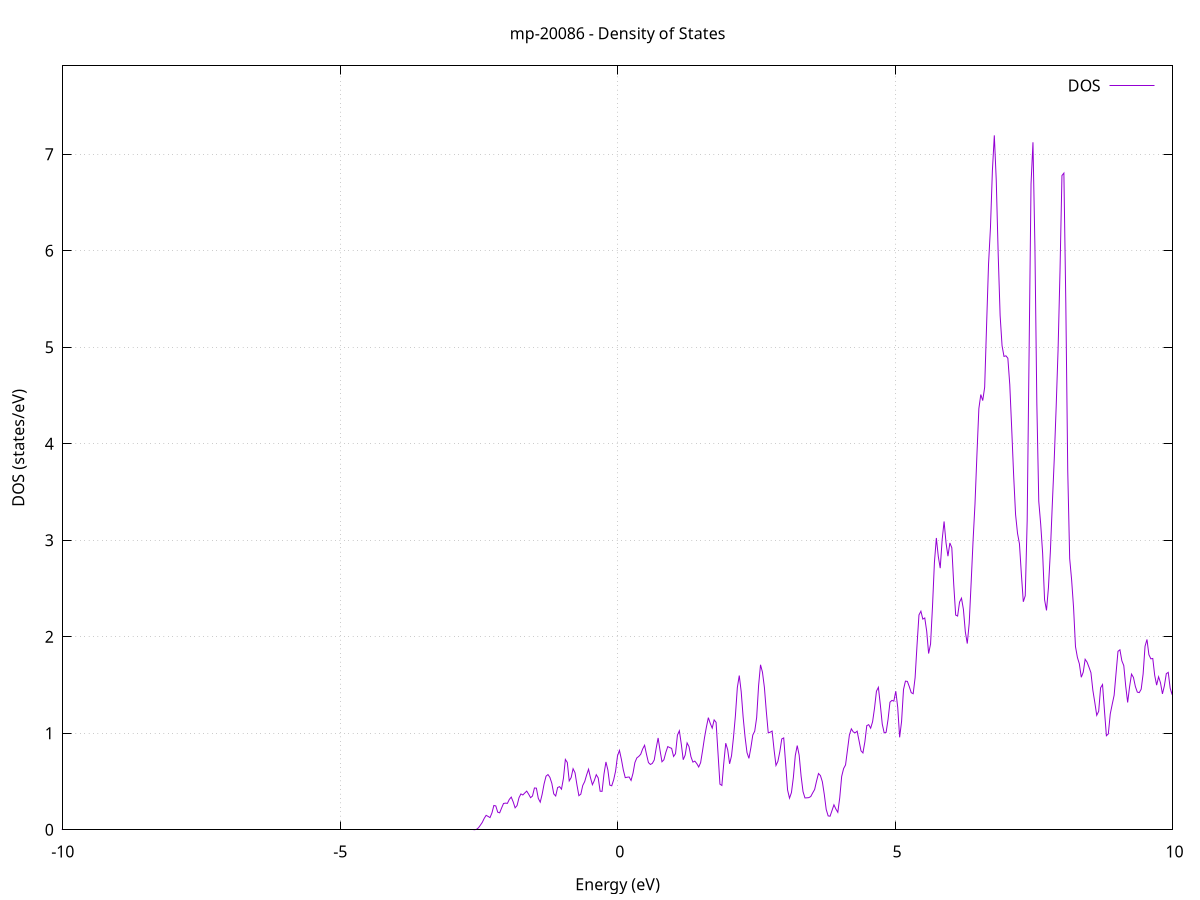 set title 'mp-20086 - Density of States'
set xlabel 'Energy (eV)'
set ylabel 'DOS (states/eV)'
set grid
set xrange [-10:10]
set yrange [0:7.915]
set xzeroaxis lt -1
set terminal png size 800,600
set output 'mp-20086_dos_gnuplot.png'
plot '-' using 1:2 with lines title 'DOS'
-43.150400 0.000000
-43.115600 0.000000
-43.080800 0.000000
-43.046000 0.000000
-43.011100 0.000000
-42.976300 0.000000
-42.941500 0.000000
-42.906700 0.000000
-42.871800 0.000000
-42.837000 0.000000
-42.802200 0.000000
-42.767400 0.000000
-42.732500 0.000000
-42.697700 0.000000
-42.662900 0.000000
-42.628100 0.000000
-42.593200 0.000000
-42.558400 0.000000
-42.523600 0.000000
-42.488800 0.000000
-42.453900 0.000000
-42.419100 0.000000
-42.384300 0.000000
-42.349500 0.000000
-42.314600 0.000000
-42.279800 0.000000
-42.245000 0.000000
-42.210100 0.000000
-42.175300 0.000000
-42.140500 0.000000
-42.105700 0.000000
-42.070800 0.000000
-42.036000 0.000000
-42.001200 0.000000
-41.966400 0.000000
-41.931500 0.000000
-41.896700 0.000000
-41.861900 0.000000
-41.827100 0.000000
-41.792200 0.000000
-41.757400 0.000000
-41.722600 0.000000
-41.687800 0.000000
-41.652900 0.000000
-41.618100 0.000000
-41.583300 0.000000
-41.548500 0.000000
-41.513600 0.000000
-41.478800 0.000000
-41.444000 0.000000
-41.409200 0.000000
-41.374300 0.000000
-41.339500 0.000000
-41.304700 0.000000
-41.269900 0.000000
-41.235000 0.000000
-41.200200 0.000000
-41.165400 0.000000
-41.130600 0.000000
-41.095700 0.000000
-41.060900 0.000000
-41.026100 0.000000
-40.991300 0.000000
-40.956400 0.000000
-40.921600 0.000000
-40.886800 0.000000
-40.852000 0.000000
-40.817100 0.000000
-40.782300 0.000000
-40.747500 0.000000
-40.712700 0.000000
-40.677800 0.000000
-40.643000 0.000000
-40.608200 0.000000
-40.573400 0.000000
-40.538500 0.000000
-40.503700 0.000000
-40.468900 0.000000
-40.434100 0.000000
-40.399200 0.000000
-40.364400 0.000000
-40.329600 0.000000
-40.294800 0.000000
-40.259900 0.000000
-40.225100 0.000000
-40.190300 0.000000
-40.155500 0.000000
-40.120600 0.003100
-40.085800 0.122700
-40.051000 1.975200
-40.016200 13.030000
-39.981300 35.615900
-39.946500 40.622700
-39.911700 19.460700
-39.876900 4.893600
-39.842000 4.645000
-39.807200 8.473500
-39.772400 9.640100
-39.737600 9.175500
-39.702700 9.553000
-39.667900 8.748100
-39.633100 4.850100
-39.598300 1.314000
-39.563400 0.157800
-39.528600 0.008000
-39.493800 0.000200
-39.459000 0.000000
-39.424100 0.000000
-39.389300 0.000000
-39.354500 0.000000
-39.319700 0.000000
-39.284800 0.000000
-39.250000 0.000000
-39.215200 0.000000
-39.180400 0.000000
-39.145500 0.000000
-39.110700 0.000000
-39.075900 0.000000
-39.041100 0.000000
-39.006200 0.000000
-38.971400 0.000000
-38.936600 0.000000
-38.901800 0.000000
-38.866900 0.000000
-38.832100 0.000000
-38.797300 0.000000
-38.762500 0.000000
-38.727600 0.000000
-38.692800 0.000000
-38.658000 0.000000
-38.623200 0.000000
-38.588300 0.000000
-38.553500 0.000000
-38.518700 0.000000
-38.483900 0.000000
-38.449000 0.000000
-38.414200 0.000000
-38.379400 0.000000
-38.344600 0.000000
-38.309700 0.000000
-38.274900 0.000000
-38.240100 0.000000
-38.205300 0.000000
-38.170400 0.000000
-38.135600 0.000000
-38.100800 0.000000
-38.066000 0.000000
-38.031100 0.000000
-37.996300 0.000000
-37.961500 0.000000
-37.926700 0.000000
-37.891800 0.000000
-37.857000 0.000000
-37.822200 0.000000
-37.787400 0.000000
-37.752500 0.000000
-37.717700 0.000000
-37.682900 0.000000
-37.648100 0.000000
-37.613200 0.000000
-37.578400 0.000000
-37.543600 0.000000
-37.508800 0.000000
-37.473900 0.000000
-37.439100 0.000000
-37.404300 0.000000
-37.369500 0.000000
-37.334600 0.000000
-37.299800 0.000000
-37.265000 0.000000
-37.230200 0.000000
-37.195300 0.000000
-37.160500 0.000000
-37.125700 0.000000
-37.090900 0.000000
-37.056000 0.000000
-37.021200 0.000000
-36.986400 0.000000
-36.951600 0.000000
-36.916700 0.000000
-36.881900 0.000000
-36.847100 0.000000
-36.812300 0.000000
-36.777400 0.000000
-36.742600 0.000000
-36.707800 0.000000
-36.673000 0.000000
-36.638100 0.000000
-36.603300 0.000000
-36.568500 0.000000
-36.533700 0.000000
-36.498800 0.000000
-36.464000 0.000000
-36.429200 0.000000
-36.394400 0.000000
-36.359500 0.000000
-36.324700 0.000000
-36.289900 0.000000
-36.255000 0.000000
-36.220200 0.000000
-36.185400 0.000000
-36.150600 0.000000
-36.115700 0.000000
-36.080900 0.000000
-36.046100 0.000000
-36.011300 0.000000
-35.976400 0.000000
-35.941600 0.000000
-35.906800 0.000000
-35.872000 0.000000
-35.837100 0.000000
-35.802300 0.000000
-35.767500 0.000000
-35.732700 0.000000
-35.697800 0.000000
-35.663000 0.000000
-35.628200 0.000000
-35.593400 0.000000
-35.558500 0.000000
-35.523700 0.000000
-35.488900 0.000000
-35.454100 0.000000
-35.419200 0.000000
-35.384400 0.000000
-35.349600 0.000000
-35.314800 0.000000
-35.279900 0.000000
-35.245100 0.000000
-35.210300 0.000000
-35.175500 0.000000
-35.140600 0.000000
-35.105800 0.000000
-35.071000 0.000000
-35.036200 0.000000
-35.001300 0.000000
-34.966500 0.000000
-34.931700 0.000000
-34.896900 0.000000
-34.862000 0.000000
-34.827200 0.000000
-34.792400 0.000000
-34.757600 0.000000
-34.722700 0.000000
-34.687900 0.000000
-34.653100 0.000000
-34.618300 0.000000
-34.583400 0.000000
-34.548600 0.000000
-34.513800 0.000000
-34.479000 0.000000
-34.444100 0.000000
-34.409300 0.000000
-34.374500 0.000000
-34.339700 0.000000
-34.304800 0.000000
-34.270000 0.000000
-34.235200 0.000000
-34.200400 0.000000
-34.165500 0.000000
-34.130700 0.000000
-34.095900 0.000000
-34.061100 0.000000
-34.026200 0.000000
-33.991400 0.000000
-33.956600 0.000000
-33.921800 0.000000
-33.886900 0.000000
-33.852100 0.000000
-33.817300 0.000000
-33.782500 0.000000
-33.747600 0.000000
-33.712800 0.000000
-33.678000 0.000000
-33.643200 0.000000
-33.608300 0.000000
-33.573500 0.000000
-33.538700 0.000000
-33.503900 0.000000
-33.469000 0.000000
-33.434200 0.000000
-33.399400 0.000000
-33.364600 0.000000
-33.329700 0.000000
-33.294900 0.000000
-33.260100 0.000000
-33.225300 0.000000
-33.190400 0.000000
-33.155600 0.000000
-33.120800 0.000000
-33.086000 0.000000
-33.051100 0.000000
-33.016300 0.000000
-32.981500 0.000000
-32.946700 0.000000
-32.911800 0.000000
-32.877000 0.000000
-32.842200 0.000000
-32.807400 0.000000
-32.772500 0.000000
-32.737700 0.000000
-32.702900 0.000000
-32.668100 0.000000
-32.633200 0.000000
-32.598400 0.000000
-32.563600 0.000000
-32.528800 0.000000
-32.493900 0.000000
-32.459100 0.000000
-32.424300 0.000000
-32.389500 0.000000
-32.354600 0.000000
-32.319800 0.000000
-32.285000 0.000000
-32.250200 0.000000
-32.215300 0.000000
-32.180500 0.000000
-32.145700 0.000000
-32.110900 0.000000
-32.076000 0.000000
-32.041200 0.000000
-32.006400 0.000000
-31.971600 0.000000
-31.936700 0.000000
-31.901900 0.000000
-31.867100 0.000000
-31.832300 0.000000
-31.797400 0.000000
-31.762600 0.000000
-31.727800 0.000000
-31.693000 0.000000
-31.658100 0.000000
-31.623300 0.000000
-31.588500 0.000000
-31.553700 0.000000
-31.518800 0.000000
-31.484000 0.000000
-31.449200 0.000000
-31.414400 0.000000
-31.379500 0.000000
-31.344700 0.000000
-31.309900 0.000000
-31.275100 0.000000
-31.240200 0.000000
-31.205400 0.000000
-31.170600 0.000000
-31.135800 0.000000
-31.100900 0.000000
-31.066100 0.000000
-31.031300 0.000000
-30.996500 0.000000
-30.961600 0.000000
-30.926800 0.000000
-30.892000 0.000000
-30.857200 0.000000
-30.822300 0.000000
-30.787500 0.000000
-30.752700 0.000000
-30.717900 0.000000
-30.683000 0.000000
-30.648200 0.000000
-30.613400 0.000000
-30.578600 0.000000
-30.543700 0.000000
-30.508900 0.000000
-30.474100 0.000000
-30.439300 0.000000
-30.404400 0.000000
-30.369600 0.000000
-30.334800 0.000000
-30.300000 0.000000
-30.265100 0.000000
-30.230300 0.000000
-30.195500 0.000000
-30.160600 0.000000
-30.125800 0.000000
-30.091000 0.000000
-30.056200 0.000000
-30.021300 0.000000
-29.986500 0.000000
-29.951700 0.000000
-29.916900 0.000000
-29.882000 0.000000
-29.847200 0.000000
-29.812400 0.000000
-29.777600 0.000000
-29.742700 0.000000
-29.707900 0.000000
-29.673100 0.000000
-29.638300 0.000000
-29.603400 0.000000
-29.568600 0.000000
-29.533800 0.000000
-29.499000 0.000000
-29.464100 0.000000
-29.429300 0.000000
-29.394500 0.000000
-29.359700 0.000000
-29.324800 0.000000
-29.290000 0.000000
-29.255200 0.000000
-29.220400 0.000000
-29.185500 0.000000
-29.150700 0.000000
-29.115900 0.000000
-29.081100 0.000000
-29.046200 0.000000
-29.011400 0.000000
-28.976600 0.000000
-28.941800 0.000000
-28.906900 0.000000
-28.872100 0.000000
-28.837300 0.000000
-28.802500 0.000000
-28.767600 0.000000
-28.732800 0.000000
-28.698000 0.000000
-28.663200 0.000000
-28.628300 0.000000
-28.593500 0.000000
-28.558700 0.000000
-28.523900 0.000000
-28.489000 0.000000
-28.454200 0.000000
-28.419400 0.000000
-28.384600 0.000000
-28.349700 0.000000
-28.314900 0.000000
-28.280100 0.000000
-28.245300 0.000000
-28.210400 0.000000
-28.175600 0.000000
-28.140800 0.000000
-28.106000 0.000000
-28.071100 0.000000
-28.036300 0.000000
-28.001500 0.000000
-27.966700 0.000000
-27.931800 0.000000
-27.897000 0.000000
-27.862200 0.000000
-27.827400 0.000000
-27.792500 0.000000
-27.757700 0.000000
-27.722900 0.000000
-27.688100 0.000000
-27.653200 0.000000
-27.618400 0.000000
-27.583600 0.000000
-27.548800 0.000000
-27.513900 0.000000
-27.479100 0.000000
-27.444300 0.000000
-27.409500 0.000000
-27.374600 0.000000
-27.339800 0.000000
-27.305000 0.000000
-27.270200 0.000000
-27.235300 0.000000
-27.200500 0.000000
-27.165700 0.000000
-27.130900 0.000000
-27.096000 0.000000
-27.061200 0.000000
-27.026400 0.000000
-26.991600 0.000000
-26.956700 0.000000
-26.921900 0.000000
-26.887100 0.000000
-26.852300 0.000000
-26.817400 0.000000
-26.782600 0.000000
-26.747800 0.000000
-26.713000 0.000000
-26.678100 0.000000
-26.643300 0.000000
-26.608500 0.000000
-26.573700 0.000000
-26.538800 0.000000
-26.504000 0.000000
-26.469200 0.000000
-26.434400 0.000000
-26.399500 0.000000
-26.364700 0.000000
-26.329900 0.000000
-26.295100 0.000000
-26.260200 0.000000
-26.225400 0.000000
-26.190600 0.000000
-26.155800 0.000000
-26.120900 0.000000
-26.086100 0.000000
-26.051300 0.000000
-26.016500 0.000000
-25.981600 0.000000
-25.946800 0.000000
-25.912000 0.000000
-25.877200 0.000000
-25.842300 0.000000
-25.807500 0.000000
-25.772700 0.000000
-25.737900 0.000000
-25.703000 0.000000
-25.668200 0.000000
-25.633400 0.000000
-25.598600 0.000000
-25.563700 0.000000
-25.528900 0.000000
-25.494100 0.000000
-25.459300 0.000000
-25.424400 0.000000
-25.389600 0.000000
-25.354800 0.000000
-25.320000 0.000000
-25.285100 0.000000
-25.250300 0.000000
-25.215500 0.000000
-25.180700 0.000000
-25.145800 0.000000
-25.111000 0.000000
-25.076200 0.000000
-25.041400 0.000000
-25.006500 0.000000
-24.971700 0.000000
-24.936900 0.000000
-24.902100 0.000000
-24.867200 0.000000
-24.832400 0.000000
-24.797600 0.000000
-24.762800 0.000000
-24.727900 0.000000
-24.693100 0.000000
-24.658300 0.000000
-24.623500 0.000000
-24.588600 0.000000
-24.553800 0.000000
-24.519000 0.000000
-24.484200 0.000000
-24.449300 0.000000
-24.414500 0.000000
-24.379700 0.000000
-24.344900 0.000000
-24.310000 0.000000
-24.275200 0.000000
-24.240400 0.000000
-24.205600 0.000000
-24.170700 0.000000
-24.135900 0.000000
-24.101100 0.000000
-24.066200 0.000000
-24.031400 0.000000
-23.996600 0.000000
-23.961800 0.000000
-23.926900 0.000000
-23.892100 0.000000
-23.857300 0.000000
-23.822500 0.000000
-23.787600 0.000000
-23.752800 0.000000
-23.718000 0.000000
-23.683200 0.000000
-23.648300 0.000000
-23.613500 0.000000
-23.578700 0.000000
-23.543900 0.000000
-23.509000 0.000000
-23.474200 0.000000
-23.439400 0.000000
-23.404600 0.000000
-23.369700 0.000000
-23.334900 0.000000
-23.300100 0.000000
-23.265300 0.000000
-23.230400 0.000000
-23.195600 0.000000
-23.160800 0.000000
-23.126000 0.000000
-23.091100 0.000000
-23.056300 0.000000
-23.021500 0.000000
-22.986700 0.000000
-22.951800 0.000000
-22.917000 0.000000
-22.882200 0.000000
-22.847400 0.000000
-22.812500 0.000000
-22.777700 0.000000
-22.742900 0.000000
-22.708100 0.000000
-22.673200 0.000000
-22.638400 0.000000
-22.603600 0.000000
-22.568800 0.000000
-22.533900 0.000000
-22.499100 0.000000
-22.464300 0.000000
-22.429500 0.000000
-22.394600 0.000000
-22.359800 0.000000
-22.325000 0.000000
-22.290200 0.000000
-22.255300 0.000000
-22.220500 0.000000
-22.185700 0.000000
-22.150900 0.000000
-22.116000 0.000000
-22.081200 0.000000
-22.046400 0.000000
-22.011600 0.000000
-21.976700 0.000000
-21.941900 0.000000
-21.907100 0.000000
-21.872300 0.000000
-21.837400 0.000000
-21.802600 0.000000
-21.767800 0.000000
-21.733000 0.000000
-21.698100 0.000000
-21.663300 0.000000
-21.628500 0.000000
-21.593700 0.000000
-21.558800 0.000000
-21.524000 0.000000
-21.489200 0.000000
-21.454400 0.000000
-21.419500 0.000000
-21.384700 0.000000
-21.349900 0.000000
-21.315100 0.000000
-21.280200 0.000000
-21.245400 0.000000
-21.210600 0.000000
-21.175800 0.000000
-21.140900 0.000000
-21.106100 0.000000
-21.071300 0.000000
-21.036500 0.000000
-21.001600 0.000000
-20.966800 0.000000
-20.932000 0.000000
-20.897200 0.000000
-20.862300 0.000000
-20.827500 0.000000
-20.792700 0.000000
-20.757900 0.000000
-20.723000 0.000000
-20.688200 0.000000
-20.653400 0.000000
-20.618600 0.000000
-20.583700 0.000000
-20.548900 0.000000
-20.514100 0.000000
-20.479300 0.000000
-20.444400 0.000000
-20.409600 0.000000
-20.374800 0.000000
-20.340000 0.000000
-20.305100 0.000000
-20.270300 0.000000
-20.235500 0.000000
-20.200700 0.000000
-20.165800 0.000000
-20.131000 0.000000
-20.096200 0.000000
-20.061400 0.000000
-20.026500 0.000000
-19.991700 0.000000
-19.956900 0.000000
-19.922100 0.000000
-19.887200 0.000000
-19.852400 0.000000
-19.817600 0.000000
-19.782800 0.000000
-19.747900 0.000000
-19.713100 0.000000
-19.678300 0.000000
-19.643500 0.000000
-19.608600 0.000000
-19.573800 0.000000
-19.539000 0.000000
-19.504200 0.000000
-19.469300 0.000000
-19.434500 0.000000
-19.399700 0.000000
-19.364900 0.000000
-19.330000 0.000000
-19.295200 0.000000
-19.260400 0.000000
-19.225600 0.000000
-19.190700 0.000000
-19.155900 0.000000
-19.121100 0.000000
-19.086300 0.000000
-19.051400 0.000000
-19.016600 0.000000
-18.981800 0.000000
-18.947000 0.000000
-18.912100 0.000000
-18.877300 0.000000
-18.842500 0.000000
-18.807700 0.000000
-18.772800 0.000000
-18.738000 0.000000
-18.703200 0.000000
-18.668400 0.000000
-18.633500 0.000000
-18.598700 0.000000
-18.563900 0.000000
-18.529100 0.000000
-18.494200 0.000000
-18.459400 0.000000
-18.424600 0.000000
-18.389800 0.000000
-18.354900 0.000000
-18.320100 0.000000
-18.285300 0.000000
-18.250500 0.000000
-18.215600 0.000000
-18.180800 0.000000
-18.146000 0.000000
-18.111200 0.000000
-18.076300 0.000000
-18.041500 0.000000
-18.006700 0.000000
-17.971800 0.000000
-17.937000 0.000000
-17.902200 0.000000
-17.867400 0.000000
-17.832500 0.000000
-17.797700 0.000000
-17.762900 0.000000
-17.728100 0.000000
-17.693200 0.000000
-17.658400 0.000000
-17.623600 0.000000
-17.588800 0.000000
-17.553900 0.000000
-17.519100 0.000000
-17.484300 0.000000
-17.449500 0.000000
-17.414600 0.000000
-17.379800 0.000000
-17.345000 0.000000
-17.310200 0.000000
-17.275300 0.000000
-17.240500 0.000000
-17.205700 0.000000
-17.170900 0.000000
-17.136000 0.000000
-17.101200 0.000000
-17.066400 0.000000
-17.031600 0.000000
-16.996700 0.000000
-16.961900 0.000000
-16.927100 0.000000
-16.892300 0.000000
-16.857400 0.000000
-16.822600 0.000000
-16.787800 0.000000
-16.753000 0.000000
-16.718100 0.000000
-16.683300 0.000000
-16.648500 0.000000
-16.613700 0.000000
-16.578800 0.000000
-16.544000 0.000000
-16.509200 0.000000
-16.474400 0.000000
-16.439500 0.000000
-16.404700 0.000000
-16.369900 0.000000
-16.335100 0.000000
-16.300200 0.000000
-16.265400 0.000000
-16.230600 0.000000
-16.195800 0.000000
-16.160900 0.000000
-16.126100 0.000000
-16.091300 0.000000
-16.056500 0.000000
-16.021600 0.000000
-15.986800 0.000000
-15.952000 0.000000
-15.917200 0.000000
-15.882300 0.000000
-15.847500 0.000000
-15.812700 0.000000
-15.777900 0.000000
-15.743000 0.000000
-15.708200 0.000000
-15.673400 0.000000
-15.638600 0.000000
-15.603700 0.000000
-15.568900 0.000000
-15.534100 0.000000
-15.499300 0.000000
-15.464400 0.000000
-15.429600 0.000000
-15.394800 0.000000
-15.360000 0.000000
-15.325100 0.000000
-15.290300 0.000000
-15.255500 0.000000
-15.220700 0.000000
-15.185800 0.000000
-15.151000 0.000000
-15.116200 0.000000
-15.081400 0.000000
-15.046500 0.000000
-15.011700 0.000000
-14.976900 0.000000
-14.942100 0.000000
-14.907200 0.000000
-14.872400 0.000000
-14.837600 0.000000
-14.802800 0.000000
-14.767900 0.000000
-14.733100 0.000000
-14.698300 0.000000
-14.663500 0.000000
-14.628600 0.000000
-14.593800 0.000000
-14.559000 0.000000
-14.524200 0.000000
-14.489300 0.000000
-14.454500 0.000000
-14.419700 0.000000
-14.384900 0.000000
-14.350000 0.000000
-14.315200 0.000000
-14.280400 0.000000
-14.245600 0.000000
-14.210700 0.000000
-14.175900 0.000000
-14.141100 0.000000
-14.106300 0.000000
-14.071400 0.000000
-14.036600 0.000000
-14.001800 0.000000
-13.967000 0.000000
-13.932100 0.000000
-13.897300 0.000000
-13.862500 0.000000
-13.827700 0.000000
-13.792800 0.000000
-13.758000 0.000000
-13.723200 0.000000
-13.688400 0.000000
-13.653500 0.000000
-13.618700 0.000000
-13.583900 0.000000
-13.549100 0.000000
-13.514200 0.000000
-13.479400 0.000000
-13.444600 0.000000
-13.409800 0.000000
-13.374900 0.000000
-13.340100 0.000000
-13.305300 0.000000
-13.270500 0.000000
-13.235600 0.000000
-13.200800 0.000000
-13.166000 0.000000
-13.131200 0.000000
-13.096300 0.000000
-13.061500 0.000000
-13.026700 0.000000
-12.991900 0.000000
-12.957000 0.000000
-12.922200 0.000000
-12.887400 0.000000
-12.852600 0.000000
-12.817700 0.000000
-12.782900 0.000100
-12.748100 0.005300
-12.713300 0.151700
-12.678400 1.845200
-12.643600 10.003900
-12.608800 26.062800
-12.574000 38.008700
-12.539100 42.060100
-12.504300 49.826600
-12.469500 62.195600
-12.434700 72.837100
-12.399800 83.235900
-12.365000 85.025700
-12.330200 63.961900
-12.295400 30.268200
-12.260500 7.791000
-12.225700 0.963800
-12.190900 0.052800
-12.156100 0.001200
-12.121200 0.000000
-12.086400 0.000000
-12.051600 0.000000
-12.016800 0.000000
-11.981900 0.000000
-11.947100 0.000000
-11.912300 0.000000
-11.877400 0.000000
-11.842600 0.000000
-11.807800 0.000000
-11.773000 0.000000
-11.738100 0.000000
-11.703300 0.000000
-11.668500 0.000000
-11.633700 0.000000
-11.598800 0.000000
-11.564000 0.000000
-11.529200 0.000000
-11.494400 0.000000
-11.459500 0.000000
-11.424700 0.000000
-11.389900 0.000000
-11.355100 0.000000
-11.320200 0.000000
-11.285400 0.000000
-11.250600 0.000000
-11.215800 0.000000
-11.180900 0.000000
-11.146100 0.000000
-11.111300 0.000000
-11.076500 0.000000
-11.041600 0.000000
-11.006800 0.000000
-10.972000 0.000000
-10.937200 0.000000
-10.902300 0.000000
-10.867500 0.000000
-10.832700 0.000000
-10.797900 0.000000
-10.763000 0.000000
-10.728200 0.000000
-10.693400 0.000000
-10.658600 0.000000
-10.623700 0.000000
-10.588900 0.000000
-10.554100 0.000000
-10.519300 0.000000
-10.484400 0.000000
-10.449600 0.000000
-10.414800 0.000000
-10.380000 0.000000
-10.345100 0.000000
-10.310300 0.000000
-10.275500 0.000000
-10.240700 0.000000
-10.205800 0.000000
-10.171000 0.000000
-10.136200 0.000000
-10.101400 0.000000
-10.066500 0.000000
-10.031700 0.000000
-9.996900 0.000000
-9.962100 0.000000
-9.927200 0.000000
-9.892400 0.000000
-9.857600 0.000000
-9.822800 0.000000
-9.787900 0.000000
-9.753100 0.000000
-9.718300 0.000000
-9.683500 0.000000
-9.648600 0.000000
-9.613800 0.000000
-9.579000 0.000000
-9.544200 0.000000
-9.509300 0.000000
-9.474500 0.000000
-9.439700 0.000000
-9.404900 0.000000
-9.370000 0.000000
-9.335200 0.000000
-9.300400 0.000000
-9.265600 0.000000
-9.230700 0.000000
-9.195900 0.000000
-9.161100 0.000000
-9.126300 0.000000
-9.091400 0.000000
-9.056600 0.000000
-9.021800 0.000000
-8.987000 0.000000
-8.952100 0.000000
-8.917300 0.000000
-8.882500 0.000000
-8.847700 0.000000
-8.812800 0.000000
-8.778000 0.000000
-8.743200 0.000000
-8.708400 0.000000
-8.673500 0.000000
-8.638700 0.000000
-8.603900 0.000000
-8.569100 0.000000
-8.534200 0.000000
-8.499400 0.000000
-8.464600 0.000000
-8.429800 0.000000
-8.394900 0.000000
-8.360100 0.000000
-8.325300 0.000000
-8.290500 0.000000
-8.255600 0.000000
-8.220800 0.000000
-8.186000 0.000000
-8.151200 0.000000
-8.116300 0.000000
-8.081500 0.000000
-8.046700 0.000000
-8.011900 0.000000
-7.977000 0.000000
-7.942200 0.000000
-7.907400 0.000000
-7.872600 0.000000
-7.837700 0.000000
-7.802900 0.000000
-7.768100 0.000000
-7.733300 0.000000
-7.698400 0.000000
-7.663600 0.000000
-7.628800 0.000000
-7.594000 0.000000
-7.559100 0.000000
-7.524300 0.000000
-7.489500 0.000000
-7.454700 0.000000
-7.419800 0.000000
-7.385000 0.000000
-7.350200 0.000000
-7.315400 0.000000
-7.280500 0.000000
-7.245700 0.000000
-7.210900 0.000000
-7.176100 0.000000
-7.141200 0.000000
-7.106400 0.000000
-7.071600 0.000000
-7.036800 0.000000
-7.001900 0.000000
-6.967100 0.000000
-6.932300 0.000000
-6.897500 0.000000
-6.862600 0.000000
-6.827800 0.000000
-6.793000 0.000000
-6.758200 0.000000
-6.723300 0.000000
-6.688500 0.000000
-6.653700 0.000000
-6.618900 0.000000
-6.584000 0.000000
-6.549200 0.000000
-6.514400 0.000000
-6.479600 0.000000
-6.444700 0.000000
-6.409900 0.000000
-6.375100 0.000000
-6.340300 0.000000
-6.305400 0.000000
-6.270600 0.000000
-6.235800 0.000000
-6.201000 0.000000
-6.166100 0.000000
-6.131300 0.000000
-6.096500 0.000000
-6.061700 0.000000
-6.026800 0.000000
-5.992000 0.000000
-5.957200 0.000000
-5.922400 0.000000
-5.887500 0.000000
-5.852700 0.000000
-5.817900 0.000000
-5.783000 0.000000
-5.748200 0.000000
-5.713400 0.000000
-5.678600 0.000000
-5.643700 0.000000
-5.608900 0.000000
-5.574100 0.000000
-5.539300 0.000000
-5.504400 0.000000
-5.469600 0.000000
-5.434800 0.000000
-5.400000 0.000000
-5.365100 0.000000
-5.330300 0.000000
-5.295500 0.000000
-5.260700 0.000000
-5.225800 0.000000
-5.191000 0.000000
-5.156200 0.000000
-5.121400 0.000000
-5.086500 0.000000
-5.051700 0.000000
-5.016900 0.000000
-4.982100 0.000000
-4.947200 0.000000
-4.912400 0.000000
-4.877600 0.000000
-4.842800 0.000000
-4.807900 0.000000
-4.773100 0.000000
-4.738300 0.000000
-4.703500 0.000000
-4.668600 0.000000
-4.633800 0.000000
-4.599000 0.000000
-4.564200 0.000000
-4.529300 0.000000
-4.494500 0.000000
-4.459700 0.000000
-4.424900 0.000000
-4.390000 0.000000
-4.355200 0.000000
-4.320400 0.000000
-4.285600 0.000000
-4.250700 0.000000
-4.215900 0.000000
-4.181100 0.000000
-4.146300 0.000000
-4.111400 0.000000
-4.076600 0.000000
-4.041800 0.000000
-4.007000 0.000000
-3.972100 0.000000
-3.937300 0.000000
-3.902500 0.000000
-3.867700 0.000000
-3.832800 0.000000
-3.798000 0.000000
-3.763200 0.000000
-3.728400 0.000000
-3.693500 0.000000
-3.658700 0.000000
-3.623900 0.000000
-3.589100 0.000000
-3.554200 0.000000
-3.519400 0.000000
-3.484600 0.000000
-3.449800 0.000000
-3.414900 0.000000
-3.380100 0.000000
-3.345300 0.000000
-3.310500 0.000000
-3.275600 0.000000
-3.240800 0.000000
-3.206000 0.000000
-3.171200 0.000000
-3.136300 0.000000
-3.101500 0.000000
-3.066700 0.000000
-3.031900 0.000000
-2.997000 0.000000
-2.962200 0.000000
-2.927400 0.000000
-2.892600 0.000000
-2.857700 0.000000
-2.822900 0.000000
-2.788100 0.000000
-2.753300 0.000000
-2.718400 0.000000
-2.683600 0.000000
-2.648800 0.000000
-2.614000 0.000000
-2.579100 0.000400
-2.544300 0.004100
-2.509500 0.020000
-2.474700 0.047000
-2.439800 0.076400
-2.405000 0.118000
-2.370200 0.149600
-2.335400 0.138600
-2.300500 0.126400
-2.265700 0.174300
-2.230900 0.251700
-2.196100 0.247200
-2.161200 0.182000
-2.126400 0.175600
-2.091600 0.225500
-2.056800 0.272400
-2.021900 0.276200
-1.987100 0.273600
-1.952300 0.314700
-1.917500 0.338500
-1.882600 0.288800
-1.847800 0.227400
-1.813000 0.251000
-1.778200 0.332000
-1.743300 0.371400
-1.708500 0.360700
-1.673700 0.381300
-1.638900 0.400700
-1.604000 0.368800
-1.569200 0.332600
-1.534400 0.350000
-1.499600 0.433200
-1.464700 0.431300
-1.429900 0.325000
-1.395100 0.286000
-1.360300 0.368600
-1.325400 0.476200
-1.290600 0.555400
-1.255800 0.572100
-1.221000 0.543200
-1.186100 0.481100
-1.151300 0.371700
-1.116500 0.350000
-1.081700 0.437900
-1.046800 0.446800
-1.012000 0.421000
-0.977200 0.532400
-0.942400 0.728900
-0.907500 0.697700
-0.872700 0.506700
-0.837900 0.540700
-0.803100 0.632600
-0.768200 0.590800
-0.733400 0.464500
-0.698600 0.353500
-0.663800 0.368700
-0.628900 0.459100
-0.594100 0.498900
-0.559300 0.567700
-0.524500 0.627500
-0.489600 0.539900
-0.454800 0.466900
-0.420000 0.511100
-0.385200 0.570600
-0.350300 0.537200
-0.315500 0.399500
-0.280700 0.398100
-0.245900 0.578300
-0.211000 0.702900
-0.176200 0.619800
-0.141400 0.462900
-0.106600 0.455600
-0.071700 0.517400
-0.036900 0.609400
-0.002100 0.766700
0.032700 0.822200
0.067600 0.729600
0.102400 0.619400
0.137200 0.540000
0.172100 0.544400
0.206900 0.546900
0.241700 0.511000
0.276500 0.584800
0.311400 0.697000
0.346200 0.744900
0.381000 0.760100
0.415800 0.782600
0.450700 0.837200
0.485500 0.875700
0.520300 0.780900
0.555100 0.696100
0.590000 0.676700
0.624800 0.687700
0.659600 0.723400
0.694400 0.845300
0.729300 0.951700
0.764100 0.821900
0.798900 0.704600
0.833700 0.725500
0.868600 0.802000
0.903400 0.861900
0.938200 0.851900
0.973000 0.843600
1.007900 0.759500
1.042700 0.787900
1.077500 0.981200
1.112300 1.026000
1.147200 0.887000
1.182000 0.725800
1.216800 0.773700
1.251600 0.899600
1.286500 0.861000
1.321300 0.757000
1.356100 0.701300
1.390900 0.711300
1.425800 0.686200
1.460600 0.650600
1.495400 0.695000
1.530200 0.819000
1.565100 0.953100
1.599900 1.065300
1.634700 1.161900
1.669500 1.101800
1.704400 1.053500
1.739200 1.138400
1.774000 1.113000
1.808800 0.794300
1.843700 0.472400
1.878500 0.459200
1.913300 0.692900
1.948100 0.897400
1.983000 0.829700
2.017800 0.683300
2.052600 0.766800
2.087400 0.956500
2.122300 1.181400
2.157100 1.473400
2.191900 1.598400
2.226700 1.431100
2.261600 1.168400
2.296400 0.961100
2.331200 0.799900
2.366000 0.739900
2.400900 0.849600
2.435700 0.981500
2.470500 1.021700
2.505300 1.162000
2.540200 1.492900
2.575000 1.709600
2.609800 1.633100
2.644600 1.476400
2.679500 1.226000
2.714300 1.003700
2.749100 1.011200
2.783900 1.022800
2.818800 0.830900
2.853600 0.666600
2.888400 0.709500
2.923200 0.810600
2.958100 0.941300
2.992900 0.951800
3.027700 0.687100
3.062500 0.413000
3.097400 0.327400
3.132200 0.385300
3.167000 0.542700
3.201800 0.769100
3.236700 0.872300
3.271500 0.772800
3.306300 0.556200
3.341100 0.395300
3.376000 0.330000
3.410800 0.331000
3.445600 0.333100
3.480400 0.344400
3.515300 0.382300
3.550100 0.417000
3.584900 0.505100
3.619700 0.582900
3.654600 0.561700
3.689400 0.497600
3.724200 0.366700
3.759000 0.210500
3.793900 0.143800
3.828700 0.140600
3.863500 0.199400
3.898300 0.258700
3.933200 0.215100
3.968000 0.181000
4.002800 0.331400
4.037600 0.553100
4.072500 0.634400
4.107300 0.671600
4.142100 0.826800
4.176900 0.983000
4.211800 1.045800
4.246600 1.013800
4.281400 1.004400
4.316200 1.021600
4.351100 0.921200
4.385900 0.818100
4.420700 0.796200
4.455500 0.910700
4.490400 1.079300
4.525200 1.089100
4.560000 1.052500
4.594800 1.119600
4.629700 1.260700
4.664500 1.435900
4.699300 1.475900
4.734100 1.296000
4.769000 1.095600
4.803800 1.003800
4.838600 1.009700
4.873400 1.143500
4.908300 1.322000
4.943100 1.340400
4.977900 1.333300
5.012700 1.436000
5.047600 1.269800
5.082400 0.957900
5.117200 1.122400
5.152000 1.453800
5.186900 1.540200
5.221700 1.537400
5.256500 1.483100
5.291300 1.420600
5.326200 1.409700
5.361000 1.575900
5.395800 1.914500
5.430600 2.225800
5.465500 2.264600
5.500300 2.182800
5.535100 2.194700
5.569900 2.057800
5.604800 1.826200
5.639600 1.924600
5.674400 2.311500
5.709200 2.771000
5.744100 3.023500
5.778900 2.832200
5.813700 2.710800
5.848500 3.004700
5.883400 3.194400
5.918200 2.973900
5.953000 2.834400
5.987800 2.971800
6.022700 2.921900
6.057500 2.538900
6.092300 2.224500
6.127100 2.214400
6.162000 2.359200
6.196800 2.399900
6.231600 2.284100
6.266500 2.050200
6.301300 1.929400
6.336100 2.140000
6.370900 2.558400
6.405800 2.995200
6.440600 3.377600
6.475400 3.886900
6.510200 4.364400
6.545100 4.509400
6.579900 4.446900
6.614700 4.585200
6.649500 5.229000
6.684400 5.859800
6.719200 6.239500
6.754000 6.828600
6.788800 7.195200
6.823700 6.729400
6.858500 5.963500
6.893300 5.328500
6.928100 5.016100
6.963000 4.904700
6.997800 4.910800
7.032600 4.885800
7.067400 4.611200
7.102300 4.152600
7.137100 3.672200
7.171900 3.266000
7.206700 3.072100
7.241600 2.963100
7.276400 2.647500
7.311200 2.362400
7.346000 2.424400
7.380900 3.204300
7.415700 4.957900
7.450500 6.691700
7.485300 7.123200
7.520200 6.046300
7.555000 4.415500
7.589800 3.403000
7.624600 3.165900
7.659500 2.865300
7.694300 2.384300
7.729100 2.273000
7.763900 2.507100
7.798800 2.879900
7.833600 3.367700
7.868400 3.834500
7.903200 4.378500
7.938100 4.980600
7.972900 5.796400
8.007700 6.778700
8.042500 6.804100
8.077400 5.447900
8.112200 3.715800
8.147000 2.810300
8.181800 2.590400
8.216700 2.303700
8.251500 1.898600
8.286300 1.785500
8.321100 1.719600
8.356000 1.580100
8.390800 1.632400
8.425600 1.766600
8.460400 1.736800
8.495300 1.684500
8.530100 1.627500
8.564900 1.444600
8.599700 1.319300
8.634600 1.185800
8.669400 1.226900
8.704200 1.471500
8.739000 1.504600
8.773900 1.233300
8.808700 0.974400
8.843500 0.993500
8.878300 1.199700
8.913200 1.299300
8.948000 1.393500
8.982800 1.623500
9.017600 1.849100
9.052500 1.864800
9.087300 1.750900
9.122100 1.700800
9.156900 1.487800
9.191800 1.319300
9.226600 1.482400
9.261400 1.613000
9.296200 1.578500
9.331100 1.484000
9.365900 1.426300
9.400700 1.421100
9.435500 1.456400
9.470400 1.613800
9.505200 1.901300
9.540000 1.972100
9.574800 1.813800
9.609700 1.771300
9.644500 1.775000
9.679300 1.600400
9.714100 1.498400
9.749000 1.585100
9.783800 1.522500
9.818600 1.408100
9.853400 1.490800
9.888300 1.617400
9.923100 1.631000
9.957900 1.468000
9.992700 1.400100
10.027600 1.593300
10.062400 1.728500
10.097200 1.624700
10.132000 1.395700
10.166900 1.211700
10.201700 1.099400
10.236500 1.129600
10.271300 1.177800
10.306200 1.201500
10.341000 1.376700
10.375800 1.410500
10.410600 1.287500
10.445500 1.320500
10.480300 1.321700
10.515100 1.197300
10.549900 1.155400
10.584800 1.253800
10.619600 1.271400
10.654400 1.188300
10.689200 1.279600
10.724100 1.477000
10.758900 1.643100
10.793700 1.985500
10.828500 1.947500
10.863400 1.407500
10.898200 1.145700
10.933000 1.264400
10.967800 1.370200
11.002700 1.314800
11.037500 1.285300
11.072300 1.337500
11.107100 1.334000
11.142000 1.063000
11.176800 0.754000
11.211600 0.819000
11.246400 1.180200
11.281300 1.372200
11.316100 1.346500
11.350900 1.337400
11.385700 1.430100
11.420600 1.676700
11.455400 1.822400
11.490200 1.779800
11.525000 1.656300
11.559900 1.425700
11.594700 1.228300
11.629500 1.129700
11.664300 1.191800
11.699200 1.333400
11.734000 1.594700
11.768800 1.949100
11.803600 1.959600
11.838500 1.936200
11.873300 2.037200
11.908100 1.983200
11.942900 1.814000
11.977800 1.670900
12.012600 1.535100
12.047400 1.469800
12.082200 1.444500
12.117100 1.439900
12.151900 1.459900
12.186700 1.483400
12.221500 1.516600
12.256400 1.420200
12.291200 1.165800
12.326000 1.062700
12.360900 1.251300
12.395700 1.449900
12.430500 1.496300
12.465300 1.463500
12.500200 1.352200
12.535000 1.441800
12.569800 1.672000
12.604600 1.618700
12.639500 1.477100
12.674300 1.747700
12.709100 2.195700
12.743900 2.227700
12.778800 1.808800
12.813600 1.380600
12.848400 1.292800
12.883200 1.511900
12.918100 1.747000
12.952900 1.789100
12.987700 1.822600
13.022500 1.913500
13.057400 1.952300
13.092200 1.892700
13.127000 1.705600
13.161800 1.445700
13.196700 1.389800
13.231500 1.589400
13.266300 1.728400
13.301100 1.586900
13.336000 1.412900
13.370800 1.634200
13.405600 1.988900
13.440400 2.057100
13.475300 1.814200
13.510100 1.611000
13.544900 1.742100
13.579700 1.964900
13.614600 2.068000
13.649400 2.053900
13.684200 1.935800
13.719000 1.896000
13.753900 1.846700
13.788700 1.806800
13.823500 1.783900
13.858300 1.706600
13.893200 1.673700
13.928000 1.647500
13.962800 1.636100
13.997600 1.693400
14.032500 1.846800
14.067300 2.021300
14.102100 1.995000
14.136900 1.792600
14.171800 1.532800
14.206600 1.464200
14.241400 1.591100
14.276200 1.602800
14.311100 1.613400
14.345900 1.768900
14.380700 1.735500
14.415500 1.490800
14.450400 1.535300
14.485200 1.929300
14.520000 2.182800
14.554800 2.251100
14.589700 2.178400
14.624500 2.003300
14.659300 1.785800
14.694100 1.707200
14.729000 1.863400
14.763800 1.893000
14.798600 1.627500
14.833400 1.355600
14.868300 1.342900
14.903100 1.591900
14.937900 1.738900
14.972700 1.583400
15.007600 1.450600
15.042400 1.406700
15.077200 1.355700
15.112000 1.418400
15.146900 1.527500
15.181700 1.487300
15.216500 1.331100
15.251300 1.307300
15.286200 1.294100
15.321000 1.215500
15.355800 1.392700
15.390600 1.364600
15.425500 0.935300
15.460300 0.759600
15.495100 0.874200
15.529900 0.968600
15.564800 0.951800
15.599600 1.019000
15.634400 1.173000
15.669200 1.149100
15.704100 1.011200
15.738900 0.892500
15.773700 0.749300
15.808500 0.547200
15.843400 0.562500
15.878200 0.854600
15.913000 1.071200
15.947800 1.171100
15.982700 1.165200
16.017500 1.027200
16.052300 0.879100
16.087100 0.777300
16.122000 0.760400
16.156800 0.787100
16.191600 0.704700
16.226400 0.609000
16.261300 0.552900
16.296100 0.523000
16.330900 0.655100
16.365700 0.865300
16.400600 1.105400
16.435400 1.280800
16.470200 1.088700
16.505000 0.752900
16.539900 0.658000
16.574700 0.710100
16.609500 0.700200
16.644300 0.620900
16.679200 0.653300
16.714000 0.930600
16.748800 1.253700
16.783600 1.321100
16.818500 1.234800
16.853300 1.225900
16.888100 1.336400
16.922900 1.477300
16.957800 1.708800
16.992600 1.861600
17.027400 1.845000
17.062200 2.068700
17.097100 2.265600
17.131900 2.039700
17.166700 1.932700
17.201500 1.807800
17.236400 1.558700
17.271200 1.611900
17.306000 1.800400
17.340800 1.871200
17.375700 2.021700
17.410500 2.362300
17.445300 2.444600
17.480100 2.121800
17.515000 1.686800
17.549800 1.419000
17.584600 1.610700
17.619400 2.115900
17.654300 2.317200
17.689100 2.206900
17.723900 1.883800
17.758700 1.434900
17.793600 1.457600
17.828400 1.807000
17.863200 1.921400
17.898000 1.906800
17.932900 1.851200
17.967700 1.636000
18.002500 1.460700
18.037300 1.555000
18.072200 1.795100
18.107000 1.857900
18.141800 1.847400
18.176600 1.798400
18.211500 1.583900
18.246300 1.480800
18.281100 1.504900
18.315900 1.523500
18.350800 1.542100
18.385600 1.704100
18.420400 1.867700
18.455300 1.858100
18.490100 1.825900
18.524900 1.763500
18.559700 1.526300
18.594600 1.512600
18.629400 1.750900
18.664200 1.762500
18.699000 1.700400
18.733900 1.765500
18.768700 1.753600
18.803500 1.432600
18.838300 1.179800
18.873200 1.453900
18.908000 1.908300
18.942800 1.862200
18.977600 1.558300
19.012500 1.649000
19.047300 1.819300
19.082100 1.756500
19.116900 1.789600
19.151800 1.921400
19.186600 1.987800
19.221400 1.959000
19.256200 1.821100
19.291100 1.759400
19.325900 1.765700
19.360700 1.790100
19.395500 1.888500
19.430400 2.018400
19.465200 1.990300
19.500000 1.668300
19.534800 1.336500
19.569700 1.406000
19.604500 1.699200
19.639300 1.895700
19.674100 1.923200
19.709000 1.810600
19.743800 1.802200
19.778600 1.892600
19.813400 1.924300
19.848300 2.051900
19.883100 2.094300
19.917900 1.931400
19.952700 1.899900
19.987600 1.903900
20.022400 1.753100
20.057200 1.608200
20.092000 1.591200
20.126900 1.581600
20.161700 1.592100
20.196500 1.639400
20.231300 1.757900
20.266200 1.884400
20.301000 1.846500
20.335800 1.709800
20.370600 1.571100
20.405500 1.441700
20.440300 1.409700
20.475100 1.315100
20.509900 1.173500
20.544800 1.234100
20.579600 1.454700
20.614400 1.818700
20.649200 2.144300
20.684100 2.128600
20.718900 1.867600
20.753700 1.598700
20.788500 1.476400
20.823400 1.538500
20.858200 1.646500
20.893000 1.692900
20.927800 1.675200
20.962700 1.548100
20.997500 1.574800
21.032300 1.672600
21.067100 1.484700
21.102000 1.348000
21.136800 1.406000
21.171600 1.457100
21.206400 1.623300
21.241300 1.762900
21.276100 1.611100
21.310900 1.343200
21.345700 1.228000
21.380600 1.302300
21.415400 1.474900
21.450200 1.594900
21.485000 1.568500
21.519900 1.449700
21.554700 1.472100
21.589500 1.589500
21.624300 1.534700
21.659200 1.263100
21.694000 0.993000
21.728800 0.921700
21.763600 0.997900
21.798500 1.084300
21.833300 1.109500
21.868100 1.150300
21.902900 1.212000
21.937800 1.271800
21.972600 1.173100
22.007400 0.894900
22.042200 0.779900
22.077100 0.946000
22.111900 0.995800
22.146700 0.809800
22.181500 0.639600
22.216400 0.576800
22.251200 0.641500
22.286000 0.733800
22.320800 0.810000
22.355700 0.915700
22.390500 0.873600
22.425300 0.635700
22.460100 0.566800
22.495000 0.683500
22.529800 0.658000
22.564600 0.510400
22.599400 0.550900
22.634300 0.746200
22.669100 0.850900
22.703900 0.792400
22.738700 0.693300
22.773600 0.744300
22.808400 0.855600
22.843200 0.834400
22.878000 0.689700
22.912900 0.539900
22.947700 0.369200
22.982500 0.285200
23.017300 0.252200
23.052200 0.174400
23.087000 0.137200
23.121800 0.154100
23.156600 0.167800
23.191500 0.149100
23.226300 0.124200
23.261100 0.101100
23.295900 0.058100
23.330800 0.017400
23.365600 0.002400
23.400400 0.000100
23.435200 0.000000
23.470100 0.000000
23.504900 0.000000
23.539700 0.000000
23.574500 0.000000
23.609400 0.000000
23.644200 0.000000
23.679000 0.000000
23.713800 0.000000
23.748700 0.000000
23.783500 0.000000
23.818300 0.000000
23.853100 0.000000
23.888000 0.000000
23.922800 0.000000
23.957600 0.000000
23.992400 0.000000
24.027300 0.000000
24.062100 0.000000
24.096900 0.000000
24.131700 0.000000
24.166600 0.000000
24.201400 0.000000
24.236200 0.000000
24.271000 0.000000
24.305900 0.000000
24.340700 0.000000
24.375500 0.000000
24.410300 0.000000
24.445200 0.000000
24.480000 0.000000
24.514800 0.000000
24.549700 0.000000
24.584500 0.000000
24.619300 0.000000
24.654100 0.000000
24.689000 0.000000
24.723800 0.000000
24.758600 0.000000
24.793400 0.000000
24.828300 0.000000
24.863100 0.000000
24.897900 0.000000
24.932700 0.000000
24.967600 0.000000
25.002400 0.000000
25.037200 0.000000
25.072000 0.000000
25.106900 0.000000
25.141700 0.000000
25.176500 0.000000
25.211300 0.000000
25.246200 0.000000
25.281000 0.000000
25.315800 0.000000
25.350600 0.000000
25.385500 0.000000
25.420300 0.000000
25.455100 0.000000
25.489900 0.000000
25.524800 0.000000
25.559600 0.000000
25.594400 0.000000
25.629200 0.000000
25.664100 0.000000
25.698900 0.000000
25.733700 0.000000
25.768500 0.000000
25.803400 0.000000
25.838200 0.000000
25.873000 0.000000
25.907800 0.000000
25.942700 0.000000
25.977500 0.000000
26.012300 0.000000
26.047100 0.000000
26.082000 0.000000
26.116800 0.000000
26.151600 0.000000
26.186400 0.000000
26.221300 0.000000
26.256100 0.000000
26.290900 0.000000
26.325700 0.000000
26.360600 0.000000
26.395400 0.000000
26.430200 0.000000
26.465000 0.000000
26.499900 0.000000
e
